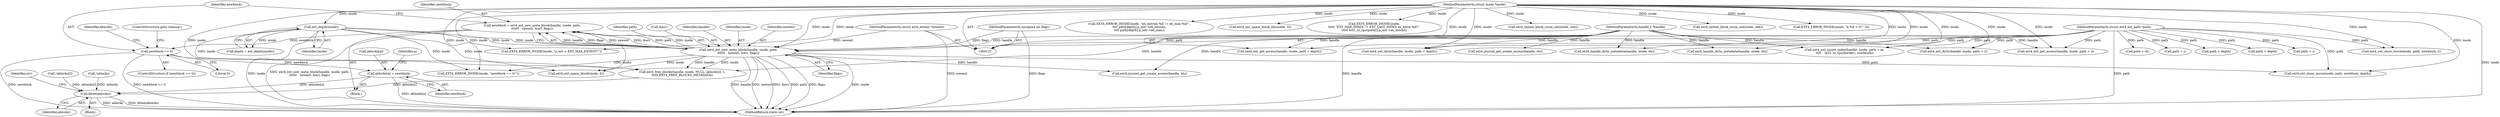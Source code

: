 digraph "0_linux_592acbf16821288ecdc4192c47e3774a4c48bb64_0@array" {
"1000268" [label="(Call,ablocks[a] = newblock)"];
"1000264" [label="(Call,newblock == 0)"];
"1000253" [label="(Call,newblock = ext4_ext_new_meta_block(handle, inode, path,\n\t\t\t\t\t\t   newext, &err, flags))"];
"1000255" [label="(Call,ext4_ext_new_meta_block(handle, inode, path,\n\t\t\t\t\t\t   newext, &err, flags))"];
"1000122" [label="(MethodParameterIn,handle_t *handle)"];
"1000136" [label="(Call,ext_depth(inode))"];
"1000123" [label="(MethodParameterIn,struct inode *inode)"];
"1000125" [label="(MethodParameterIn,struct ext4_ext_path *path)"];
"1000126" [label="(MethodParameterIn,struct ext4_extent *newext)"];
"1000124" [label="(MethodParameterIn,unsigned int flags)"];
"1000861" [label="(Call,kfree(ablocks))"];
"1000251" [label="(Identifier,a)"];
"1000262" [label="(Identifier,flags)"];
"1000258" [label="(Identifier,path)"];
"1000487" [label="(Call,ext4_ext_get_access(handle, inode, path + depth))"];
"1000125" [label="(MethodParameterIn,struct ext4_ext_path *path)"];
"1000317" [label="(Call,ext4_journal_get_create_access(handle, bh))"];
"1000509" [label="(Call,ext4_ext_dirty(handle, inode, path + depth))"];
"1000270" [label="(Identifier,ablocks)"];
"1000177" [label="(Call,EXT4_ERROR_INODE(inode, \"p_ext > EXT_MAX_EXTENT!\"))"];
"1000368" [label="(Call,EXT4_ERROR_INODE(inode, \"eh_entries %d != eh_max %d!\",\n\t\t\t\t path[depth].p_hdr->eh_entries,\n\t\t\t\t path[depth].p_hdr->eh_max))"];
"1000610" [label="(Call,ext4_ext_space_block_idx(inode, 0))"];
"1000816" [label="(Call,path + at)"];
"1000267" [label="(ControlStructure,goto cleanup;)"];
"1000285" [label="(Call,EXT4_ERROR_INODE(inode, \"newblock == 0!\"))"];
"1000136" [label="(Call,ext_depth(inode))"];
"1000128" [label="(Block,)"];
"1000862" [label="(Identifier,ablocks)"];
"1000255" [label="(Call,ext4_ext_new_meta_block(handle, inode, path,\n\t\t\t\t\t\t   newext, &err, flags))"];
"1000265" [label="(Identifier,newblock)"];
"1000781" [label="(Call,path + i)"];
"1000864" [label="(Identifier,err)"];
"1000231" [label="(Call,!ablocks)"];
"1000700" [label="(Call,ext4_ext_show_move(inode, path, newblock, i))"];
"1000761" [label="(Call,ext4_handle_dirty_metadata(handle, inode, bh))"];
"1000260" [label="(Call,&err)"];
"1000861" [label="(Call,kfree(ablocks))"];
"1000405" [label="(Call,ext4_ext_show_move(inode, path, newblock, depth))"];
"1000778" [label="(Call,ext4_ext_get_access(handle, inode, path + i))"];
"1000813" [label="(Call,ext4_ext_insert_index(handle, inode, path + at,\n\t\t\t\t    le32_to_cpu(border), newblock))"];
"1000800" [label="(Call,ext4_ext_dirty(handle, inode, path + i))"];
"1000122" [label="(MethodParameterIn,handle_t *handle)"];
"1000656" [label="(Call,EXT4_ERROR_INODE(inode,\n\t\t\t\t\t \"EXT_MAX_INDEX != EXT_LAST_INDEX ee_block %d!\",\n\t\t\t\t\t le32_to_cpu(path[i].p_ext->ee_block)))"];
"1000269" [label="(Call,ablocks[a])"];
"1000470" [label="(Call,ext4_handle_dirty_metadata(handle, inode, bh))"];
"1000268" [label="(Call,ablocks[a] = newblock)"];
"1000256" [label="(Identifier,handle)"];
"1000512" [label="(Call,path + depth)"];
"1000124" [label="(MethodParameterIn,unsigned int flags)"];
"1000263" [label="(ControlStructure,if (newblock == 0))"];
"1000852" [label="(Call,ext4_free_blocks(handle, inode, NULL, ablocks[i], 1,\n\t\t\t\t\t EXT4_FREE_BLOCKS_METADATA))"];
"1000257" [label="(Identifier,inode)"];
"1000266" [label="(Literal,0)"];
"1000272" [label="(Identifier,newblock)"];
"1000752" [label="(Call,ext4_extent_block_csum_set(inode, neh))"];
"1000490" [label="(Call,path + depth)"];
"1000259" [label="(Identifier,newext)"];
"1000461" [label="(Call,ext4_extent_block_csum_set(inode, neh))"];
"1000254" [label="(Identifier,newblock)"];
"1000253" [label="(Call,newblock = ext4_ext_new_meta_block(handle, inode, path,\n\t\t\t\t\t\t   newext, &err, flags))"];
"1000865" [label="(MethodReturn,static int)"];
"1000531" [label="(Call,EXT4_ERROR_INODE(inode, \"k %d < 0!\", k))"];
"1000264" [label="(Call,newblock == 0)"];
"1000123" [label="(MethodParameterIn,struct inode *inode)"];
"1000337" [label="(Call,ext4_ext_space_block(inode, 0))"];
"1000134" [label="(Call,depth = ext_depth(inode))"];
"1000137" [label="(Identifier,inode)"];
"1000803" [label="(Call,path + i)"];
"1000252" [label="(Block,)"];
"1000126" [label="(MethodParameterIn,struct ext4_extent *newext)"];
"1000584" [label="(Call,ext4_journal_get_create_access(handle, bh))"];
"1000847" [label="(Call,!ablocks[i])"];
"1000268" -> "1000252"  [label="AST: "];
"1000268" -> "1000272"  [label="CFG: "];
"1000269" -> "1000268"  [label="AST: "];
"1000272" -> "1000268"  [label="AST: "];
"1000251" -> "1000268"  [label="CFG: "];
"1000268" -> "1000865"  [label="DDG: ablocks[a]"];
"1000264" -> "1000268"  [label="DDG: newblock"];
"1000268" -> "1000861"  [label="DDG: ablocks[a]"];
"1000264" -> "1000263"  [label="AST: "];
"1000264" -> "1000266"  [label="CFG: "];
"1000265" -> "1000264"  [label="AST: "];
"1000266" -> "1000264"  [label="AST: "];
"1000267" -> "1000264"  [label="CFG: "];
"1000270" -> "1000264"  [label="CFG: "];
"1000264" -> "1000865"  [label="DDG: newblock"];
"1000264" -> "1000865"  [label="DDG: newblock == 0"];
"1000253" -> "1000264"  [label="DDG: newblock"];
"1000253" -> "1000252"  [label="AST: "];
"1000253" -> "1000255"  [label="CFG: "];
"1000254" -> "1000253"  [label="AST: "];
"1000255" -> "1000253"  [label="AST: "];
"1000265" -> "1000253"  [label="CFG: "];
"1000253" -> "1000865"  [label="DDG: ext4_ext_new_meta_block(handle, inode, path,\n\t\t\t\t\t\t   newext, &err, flags)"];
"1000255" -> "1000253"  [label="DDG: handle"];
"1000255" -> "1000253"  [label="DDG: flags"];
"1000255" -> "1000253"  [label="DDG: newext"];
"1000255" -> "1000253"  [label="DDG: &err"];
"1000255" -> "1000253"  [label="DDG: path"];
"1000255" -> "1000253"  [label="DDG: inode"];
"1000255" -> "1000262"  [label="CFG: "];
"1000256" -> "1000255"  [label="AST: "];
"1000257" -> "1000255"  [label="AST: "];
"1000258" -> "1000255"  [label="AST: "];
"1000259" -> "1000255"  [label="AST: "];
"1000260" -> "1000255"  [label="AST: "];
"1000262" -> "1000255"  [label="AST: "];
"1000255" -> "1000865"  [label="DDG: newext"];
"1000255" -> "1000865"  [label="DDG: &err"];
"1000255" -> "1000865"  [label="DDG: path"];
"1000255" -> "1000865"  [label="DDG: flags"];
"1000255" -> "1000865"  [label="DDG: inode"];
"1000255" -> "1000865"  [label="DDG: handle"];
"1000122" -> "1000255"  [label="DDG: handle"];
"1000136" -> "1000255"  [label="DDG: inode"];
"1000123" -> "1000255"  [label="DDG: inode"];
"1000125" -> "1000255"  [label="DDG: path"];
"1000126" -> "1000255"  [label="DDG: newext"];
"1000124" -> "1000255"  [label="DDG: flags"];
"1000255" -> "1000285"  [label="DDG: inode"];
"1000255" -> "1000317"  [label="DDG: handle"];
"1000255" -> "1000337"  [label="DDG: inode"];
"1000255" -> "1000405"  [label="DDG: path"];
"1000255" -> "1000852"  [label="DDG: handle"];
"1000255" -> "1000852"  [label="DDG: inode"];
"1000122" -> "1000121"  [label="AST: "];
"1000122" -> "1000865"  [label="DDG: handle"];
"1000122" -> "1000317"  [label="DDG: handle"];
"1000122" -> "1000470"  [label="DDG: handle"];
"1000122" -> "1000487"  [label="DDG: handle"];
"1000122" -> "1000509"  [label="DDG: handle"];
"1000122" -> "1000584"  [label="DDG: handle"];
"1000122" -> "1000761"  [label="DDG: handle"];
"1000122" -> "1000778"  [label="DDG: handle"];
"1000122" -> "1000800"  [label="DDG: handle"];
"1000122" -> "1000813"  [label="DDG: handle"];
"1000122" -> "1000852"  [label="DDG: handle"];
"1000136" -> "1000134"  [label="AST: "];
"1000136" -> "1000137"  [label="CFG: "];
"1000137" -> "1000136"  [label="AST: "];
"1000134" -> "1000136"  [label="CFG: "];
"1000136" -> "1000865"  [label="DDG: inode"];
"1000136" -> "1000134"  [label="DDG: inode"];
"1000123" -> "1000136"  [label="DDG: inode"];
"1000136" -> "1000177"  [label="DDG: inode"];
"1000136" -> "1000285"  [label="DDG: inode"];
"1000136" -> "1000337"  [label="DDG: inode"];
"1000136" -> "1000852"  [label="DDG: inode"];
"1000123" -> "1000121"  [label="AST: "];
"1000123" -> "1000865"  [label="DDG: inode"];
"1000123" -> "1000177"  [label="DDG: inode"];
"1000123" -> "1000285"  [label="DDG: inode"];
"1000123" -> "1000337"  [label="DDG: inode"];
"1000123" -> "1000368"  [label="DDG: inode"];
"1000123" -> "1000405"  [label="DDG: inode"];
"1000123" -> "1000461"  [label="DDG: inode"];
"1000123" -> "1000470"  [label="DDG: inode"];
"1000123" -> "1000487"  [label="DDG: inode"];
"1000123" -> "1000509"  [label="DDG: inode"];
"1000123" -> "1000531"  [label="DDG: inode"];
"1000123" -> "1000610"  [label="DDG: inode"];
"1000123" -> "1000656"  [label="DDG: inode"];
"1000123" -> "1000700"  [label="DDG: inode"];
"1000123" -> "1000752"  [label="DDG: inode"];
"1000123" -> "1000761"  [label="DDG: inode"];
"1000123" -> "1000778"  [label="DDG: inode"];
"1000123" -> "1000800"  [label="DDG: inode"];
"1000123" -> "1000813"  [label="DDG: inode"];
"1000123" -> "1000852"  [label="DDG: inode"];
"1000125" -> "1000121"  [label="AST: "];
"1000125" -> "1000865"  [label="DDG: path"];
"1000125" -> "1000405"  [label="DDG: path"];
"1000125" -> "1000487"  [label="DDG: path"];
"1000125" -> "1000490"  [label="DDG: path"];
"1000125" -> "1000509"  [label="DDG: path"];
"1000125" -> "1000512"  [label="DDG: path"];
"1000125" -> "1000700"  [label="DDG: path"];
"1000125" -> "1000778"  [label="DDG: path"];
"1000125" -> "1000781"  [label="DDG: path"];
"1000125" -> "1000800"  [label="DDG: path"];
"1000125" -> "1000803"  [label="DDG: path"];
"1000125" -> "1000813"  [label="DDG: path"];
"1000125" -> "1000816"  [label="DDG: path"];
"1000126" -> "1000121"  [label="AST: "];
"1000126" -> "1000865"  [label="DDG: newext"];
"1000124" -> "1000121"  [label="AST: "];
"1000124" -> "1000865"  [label="DDG: flags"];
"1000861" -> "1000128"  [label="AST: "];
"1000861" -> "1000862"  [label="CFG: "];
"1000862" -> "1000861"  [label="AST: "];
"1000864" -> "1000861"  [label="CFG: "];
"1000861" -> "1000865"  [label="DDG: ablocks"];
"1000861" -> "1000865"  [label="DDG: kfree(ablocks)"];
"1000847" -> "1000861"  [label="DDG: ablocks[i]"];
"1000231" -> "1000861"  [label="DDG: ablocks"];
"1000852" -> "1000861"  [label="DDG: ablocks[i]"];
}
